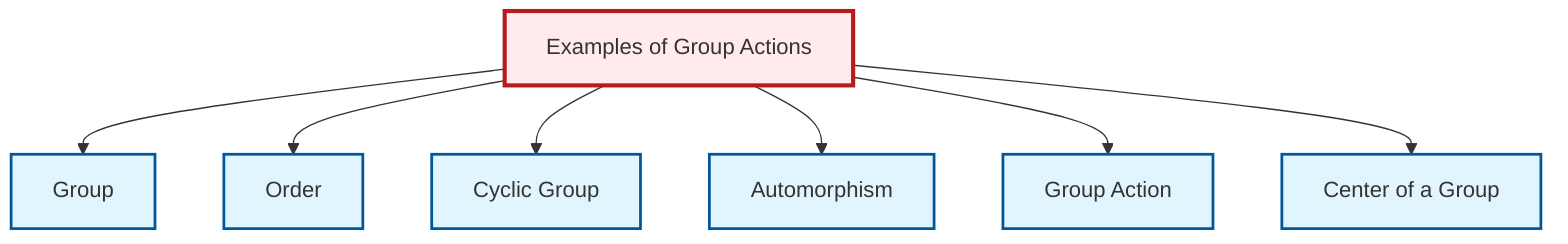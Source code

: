 graph TD
    classDef definition fill:#e1f5fe,stroke:#01579b,stroke-width:2px
    classDef theorem fill:#f3e5f5,stroke:#4a148c,stroke-width:2px
    classDef axiom fill:#fff3e0,stroke:#e65100,stroke-width:2px
    classDef example fill:#e8f5e9,stroke:#1b5e20,stroke-width:2px
    classDef current fill:#ffebee,stroke:#b71c1c,stroke-width:3px
    ex-group-action-examples["Examples of Group Actions"]:::example
    def-automorphism["Automorphism"]:::definition
    def-group-action["Group Action"]:::definition
    def-cyclic-group["Cyclic Group"]:::definition
    def-order["Order"]:::definition
    def-group["Group"]:::definition
    def-center-of-group["Center of a Group"]:::definition
    ex-group-action-examples --> def-group
    ex-group-action-examples --> def-order
    ex-group-action-examples --> def-cyclic-group
    ex-group-action-examples --> def-automorphism
    ex-group-action-examples --> def-group-action
    ex-group-action-examples --> def-center-of-group
    class ex-group-action-examples current